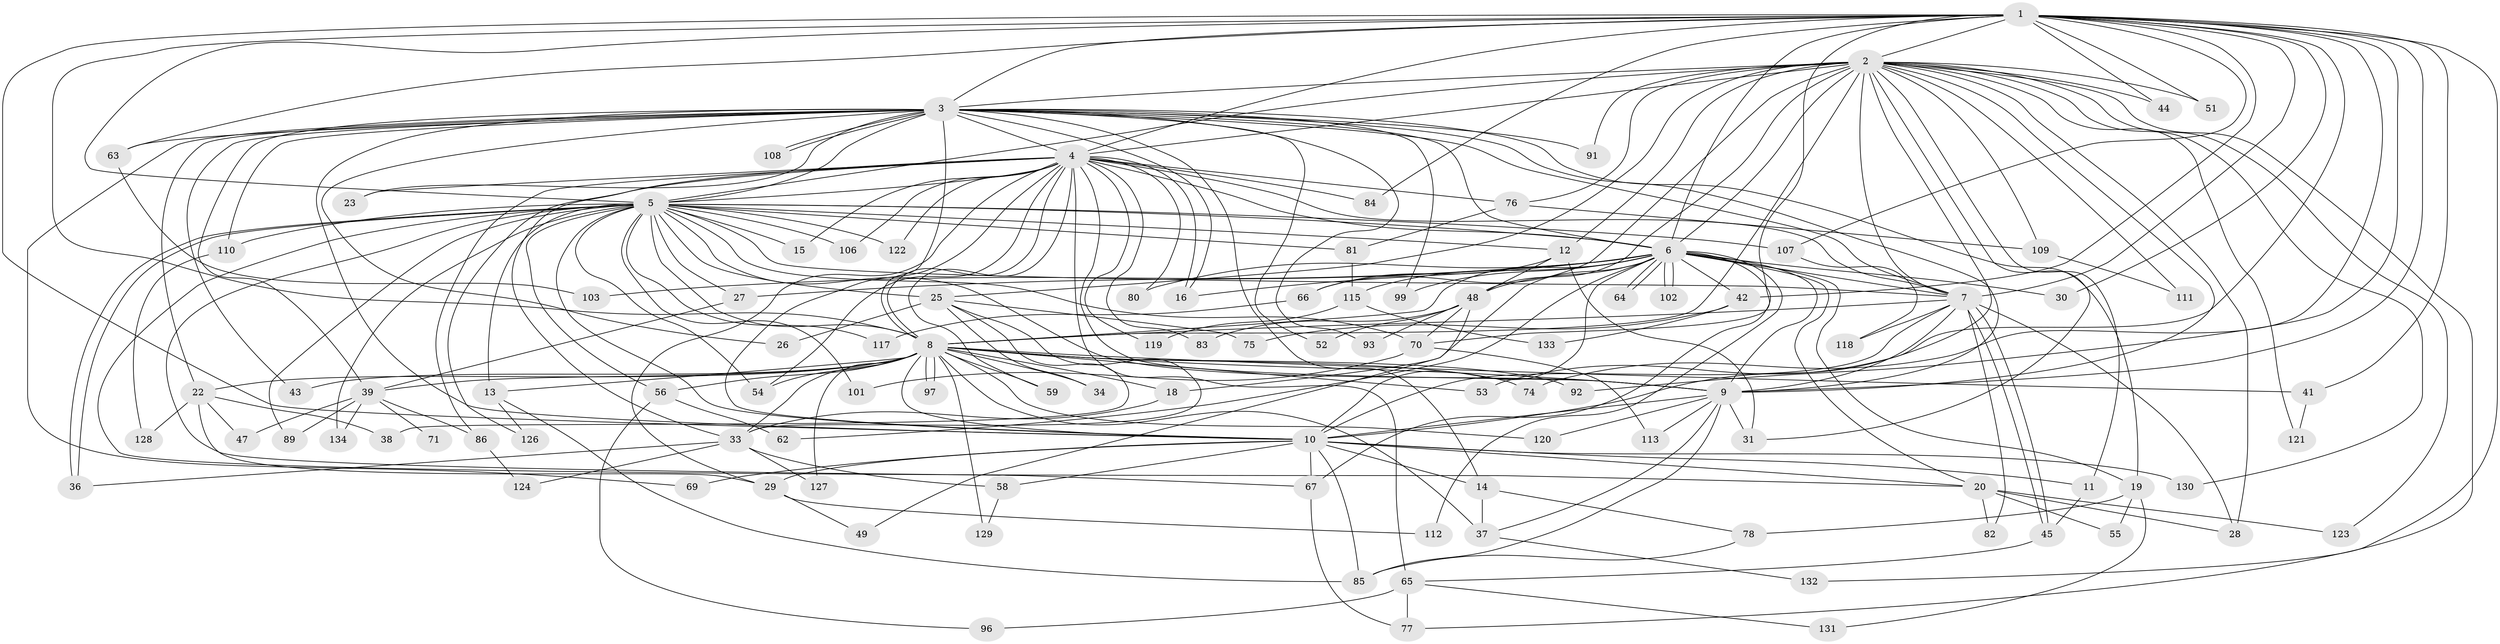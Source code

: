 // Generated by graph-tools (version 1.1) at 2025/51/02/27/25 19:51:43]
// undirected, 107 vertices, 256 edges
graph export_dot {
graph [start="1"]
  node [color=gray90,style=filled];
  1 [super="+17"];
  2 [super="+135"];
  3 [super="+125"];
  4 [super="+40"];
  5 [super="+88"];
  6 [super="+35"];
  7;
  8 [super="+21"];
  9 [super="+57"];
  10 [super="+46"];
  11;
  12 [super="+114"];
  13 [super="+116"];
  14 [super="+73"];
  15;
  16 [super="+72"];
  18;
  19;
  20 [super="+24"];
  22;
  23;
  25 [super="+104"];
  26;
  27 [super="+68"];
  28 [super="+105"];
  29 [super="+32"];
  30;
  31 [super="+94"];
  33 [super="+90"];
  34;
  36 [super="+60"];
  37 [super="+100"];
  38;
  39 [super="+50"];
  41;
  42;
  43;
  44;
  45 [super="+61"];
  47;
  48;
  49;
  51;
  52;
  53;
  54;
  55;
  56;
  58;
  59;
  62;
  63;
  64;
  65 [super="+79"];
  66;
  67 [super="+95"];
  69;
  70 [super="+87"];
  71;
  74;
  75;
  76;
  77;
  78;
  80;
  81;
  82;
  83;
  84;
  85 [super="+98"];
  86;
  89;
  91;
  92;
  93;
  96;
  97;
  99;
  101;
  102;
  103;
  106;
  107;
  108;
  109;
  110;
  111;
  112;
  113;
  115;
  117;
  118;
  119;
  120;
  121;
  122;
  123;
  124;
  126;
  127;
  128;
  129;
  130;
  131;
  132;
  133;
  134;
  1 -- 2;
  1 -- 3;
  1 -- 4 [weight=2];
  1 -- 5;
  1 -- 6;
  1 -- 7;
  1 -- 8 [weight=2];
  1 -- 9;
  1 -- 10;
  1 -- 30;
  1 -- 41;
  1 -- 42;
  1 -- 44;
  1 -- 51;
  1 -- 53;
  1 -- 63;
  1 -- 74;
  1 -- 84;
  1 -- 92;
  1 -- 132;
  1 -- 70;
  1 -- 107;
  2 -- 3;
  2 -- 4;
  2 -- 5;
  2 -- 6 [weight=2];
  2 -- 7;
  2 -- 8 [weight=2];
  2 -- 9;
  2 -- 10;
  2 -- 11;
  2 -- 12;
  2 -- 25;
  2 -- 28;
  2 -- 31;
  2 -- 44;
  2 -- 48;
  2 -- 51;
  2 -- 66;
  2 -- 76;
  2 -- 77;
  2 -- 91;
  2 -- 109;
  2 -- 111;
  2 -- 121;
  2 -- 123;
  2 -- 130;
  3 -- 4;
  3 -- 5;
  3 -- 6 [weight=2];
  3 -- 7;
  3 -- 8;
  3 -- 9;
  3 -- 10;
  3 -- 14;
  3 -- 16;
  3 -- 19;
  3 -- 22;
  3 -- 23;
  3 -- 26;
  3 -- 39 [weight=2];
  3 -- 43;
  3 -- 52;
  3 -- 63;
  3 -- 69;
  3 -- 91;
  3 -- 93;
  3 -- 99;
  3 -- 108;
  3 -- 108;
  3 -- 110;
  4 -- 5;
  4 -- 6;
  4 -- 7;
  4 -- 8;
  4 -- 9 [weight=2];
  4 -- 10;
  4 -- 15;
  4 -- 23;
  4 -- 33;
  4 -- 54;
  4 -- 59;
  4 -- 65;
  4 -- 76;
  4 -- 80;
  4 -- 83;
  4 -- 84;
  4 -- 86;
  4 -- 106;
  4 -- 122;
  4 -- 126;
  4 -- 119;
  4 -- 16;
  4 -- 29;
  5 -- 6;
  5 -- 7;
  5 -- 8;
  5 -- 9;
  5 -- 10;
  5 -- 12;
  5 -- 13;
  5 -- 15;
  5 -- 20;
  5 -- 25;
  5 -- 27;
  5 -- 36;
  5 -- 36;
  5 -- 56;
  5 -- 67;
  5 -- 70;
  5 -- 81;
  5 -- 89;
  5 -- 101;
  5 -- 106;
  5 -- 107;
  5 -- 110;
  5 -- 117;
  5 -- 122;
  5 -- 134;
  5 -- 54;
  6 -- 7;
  6 -- 8 [weight=2];
  6 -- 9;
  6 -- 10;
  6 -- 16;
  6 -- 18;
  6 -- 19;
  6 -- 27;
  6 -- 30;
  6 -- 42;
  6 -- 48;
  6 -- 62;
  6 -- 64;
  6 -- 64;
  6 -- 67;
  6 -- 80;
  6 -- 99;
  6 -- 102;
  6 -- 102;
  6 -- 112;
  6 -- 115;
  6 -- 20;
  6 -- 103;
  7 -- 8;
  7 -- 9;
  7 -- 10 [weight=2];
  7 -- 45;
  7 -- 45;
  7 -- 82;
  7 -- 118;
  7 -- 28;
  8 -- 9;
  8 -- 10;
  8 -- 13;
  8 -- 18;
  8 -- 22;
  8 -- 33;
  8 -- 34;
  8 -- 37 [weight=2];
  8 -- 39;
  8 -- 41;
  8 -- 43;
  8 -- 54;
  8 -- 56;
  8 -- 59;
  8 -- 74;
  8 -- 92;
  8 -- 97;
  8 -- 97;
  8 -- 120;
  8 -- 127;
  8 -- 129;
  8 -- 53;
  9 -- 10;
  9 -- 37;
  9 -- 120;
  9 -- 113;
  9 -- 31;
  9 -- 85;
  10 -- 11;
  10 -- 14;
  10 -- 20;
  10 -- 29;
  10 -- 69;
  10 -- 85;
  10 -- 130;
  10 -- 58;
  10 -- 67;
  11 -- 45;
  12 -- 31;
  12 -- 66;
  12 -- 48;
  13 -- 126;
  13 -- 85;
  14 -- 78;
  14 -- 37;
  18 -- 33;
  19 -- 55;
  19 -- 78;
  19 -- 131;
  20 -- 28;
  20 -- 55;
  20 -- 82;
  20 -- 123;
  22 -- 29;
  22 -- 38;
  22 -- 47;
  22 -- 128;
  25 -- 26;
  25 -- 34;
  25 -- 38;
  25 -- 75;
  25 -- 33;
  27 -- 39;
  29 -- 49;
  29 -- 112;
  33 -- 58;
  33 -- 124;
  33 -- 127;
  33 -- 36;
  37 -- 132;
  39 -- 47;
  39 -- 71 [weight=2];
  39 -- 86;
  39 -- 89;
  39 -- 134;
  41 -- 121;
  42 -- 75;
  42 -- 133;
  45 -- 65;
  48 -- 49;
  48 -- 52;
  48 -- 83;
  48 -- 93;
  48 -- 70;
  56 -- 62;
  56 -- 96;
  58 -- 129;
  63 -- 103;
  65 -- 96;
  65 -- 131;
  65 -- 77;
  66 -- 117;
  67 -- 77;
  70 -- 101;
  70 -- 113;
  76 -- 81;
  76 -- 109;
  78 -- 85;
  81 -- 115;
  86 -- 124;
  107 -- 118;
  109 -- 111;
  110 -- 128;
  115 -- 119;
  115 -- 133;
}
